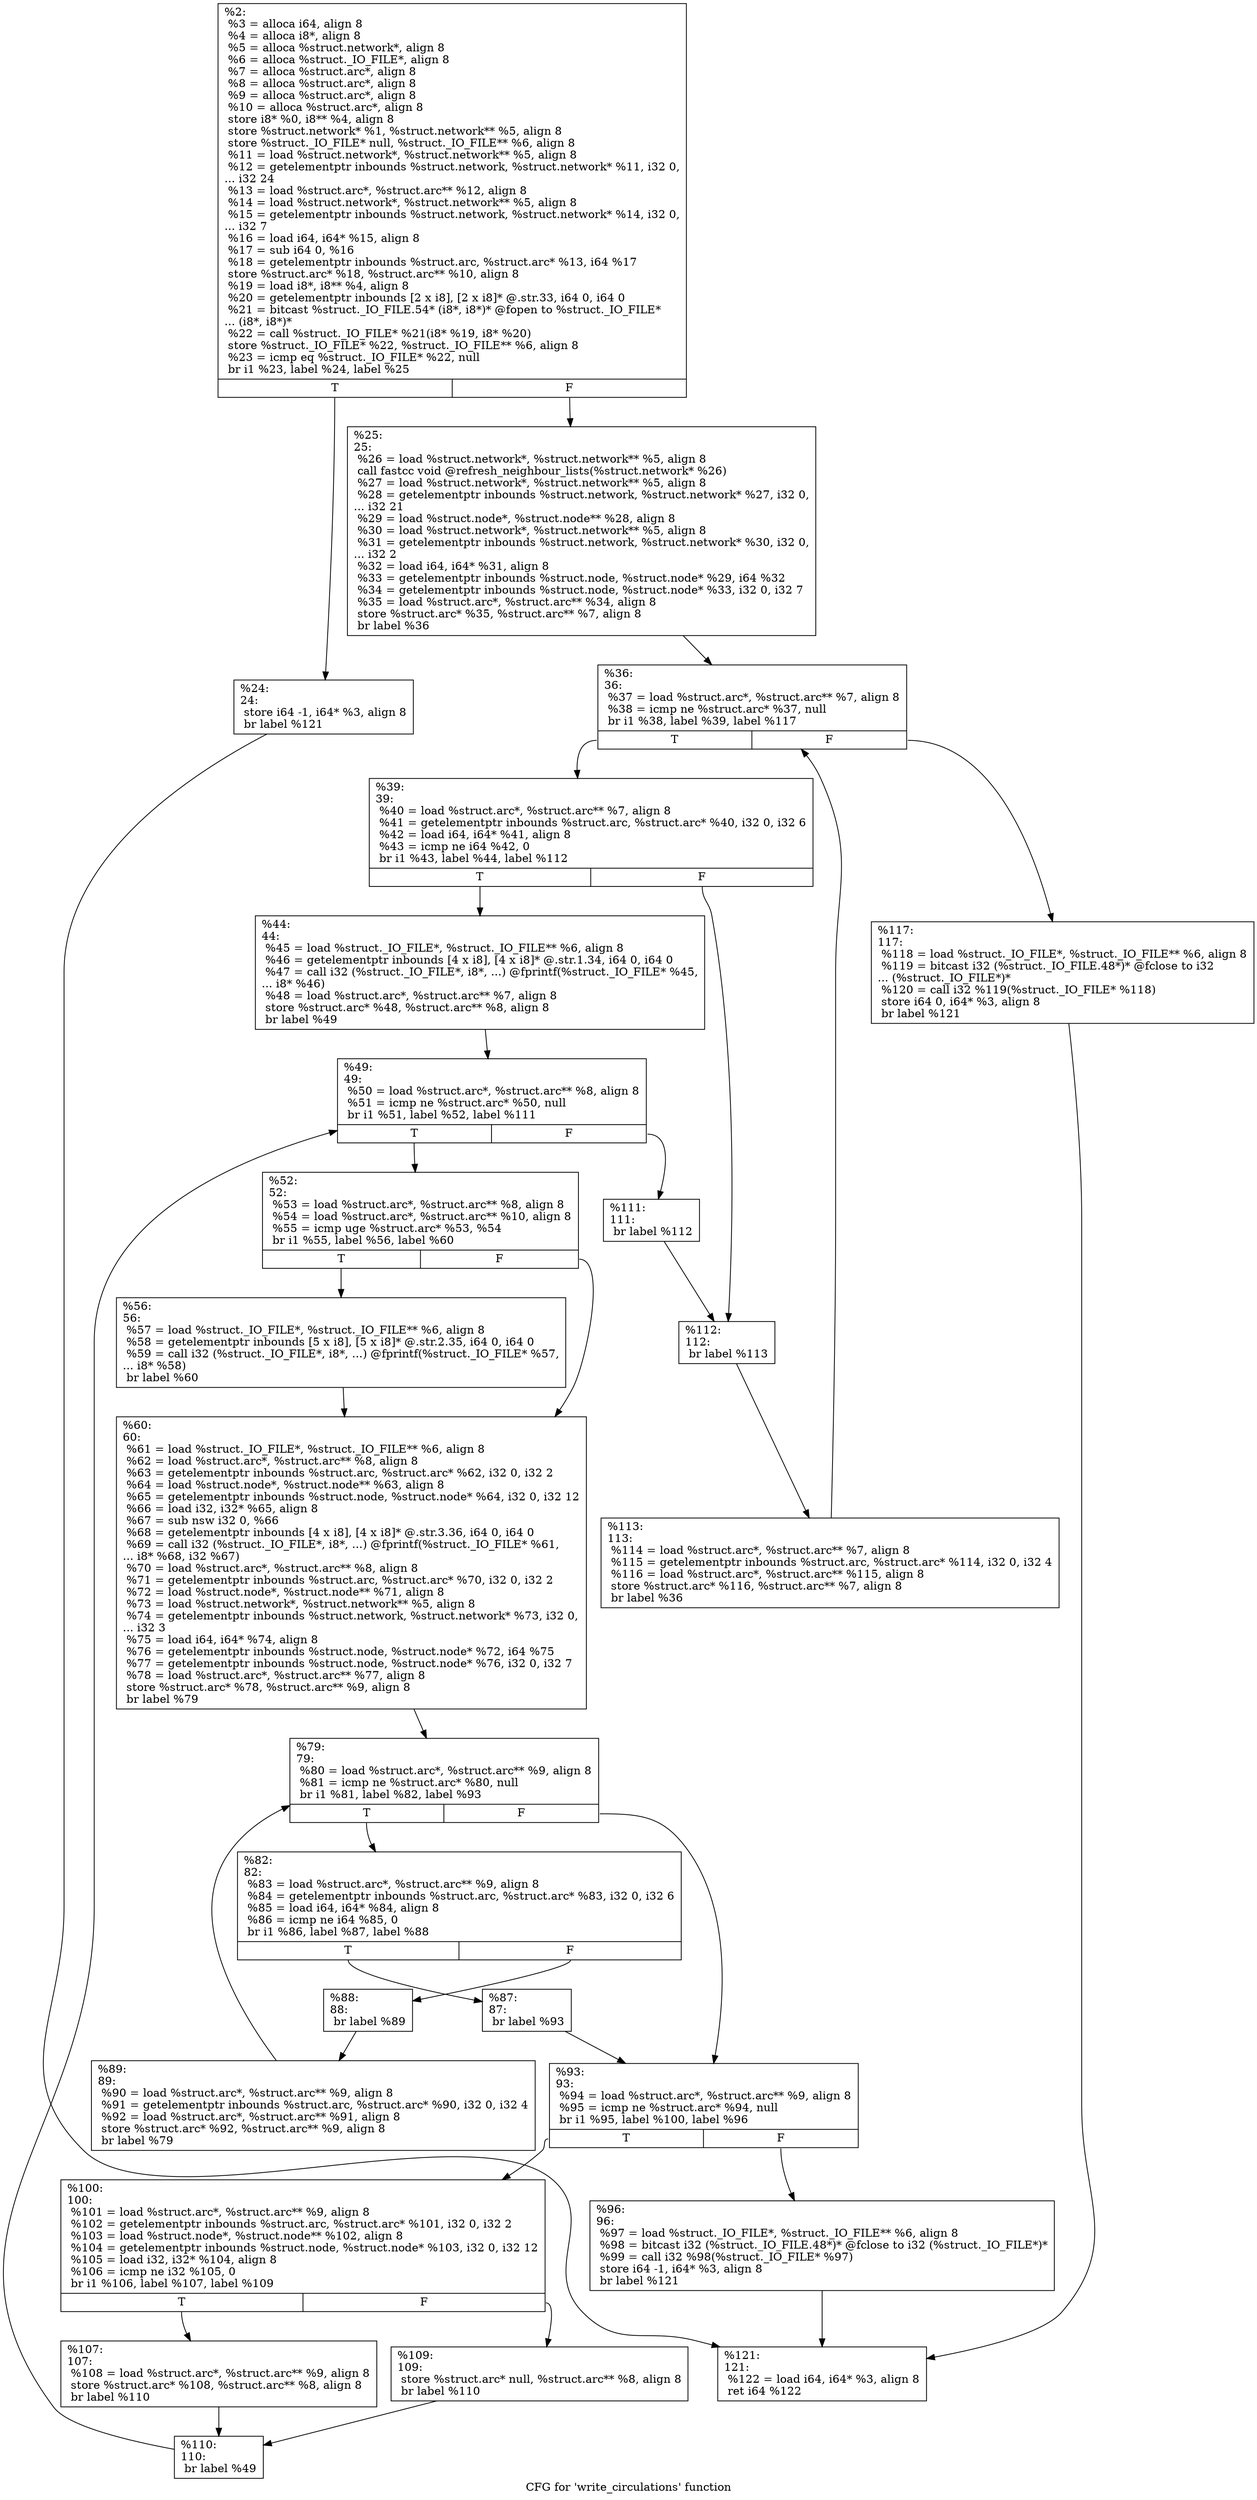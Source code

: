 digraph "CFG for 'write_circulations' function" {
	label="CFG for 'write_circulations' function";

	Node0x279c3c0 [shape=record,label="{%2:\l  %3 = alloca i64, align 8\l  %4 = alloca i8*, align 8\l  %5 = alloca %struct.network*, align 8\l  %6 = alloca %struct._IO_FILE*, align 8\l  %7 = alloca %struct.arc*, align 8\l  %8 = alloca %struct.arc*, align 8\l  %9 = alloca %struct.arc*, align 8\l  %10 = alloca %struct.arc*, align 8\l  store i8* %0, i8** %4, align 8\l  store %struct.network* %1, %struct.network** %5, align 8\l  store %struct._IO_FILE* null, %struct._IO_FILE** %6, align 8\l  %11 = load %struct.network*, %struct.network** %5, align 8\l  %12 = getelementptr inbounds %struct.network, %struct.network* %11, i32 0,\l... i32 24\l  %13 = load %struct.arc*, %struct.arc** %12, align 8\l  %14 = load %struct.network*, %struct.network** %5, align 8\l  %15 = getelementptr inbounds %struct.network, %struct.network* %14, i32 0,\l... i32 7\l  %16 = load i64, i64* %15, align 8\l  %17 = sub i64 0, %16\l  %18 = getelementptr inbounds %struct.arc, %struct.arc* %13, i64 %17\l  store %struct.arc* %18, %struct.arc** %10, align 8\l  %19 = load i8*, i8** %4, align 8\l  %20 = getelementptr inbounds [2 x i8], [2 x i8]* @.str.33, i64 0, i64 0\l  %21 = bitcast %struct._IO_FILE.54* (i8*, i8*)* @fopen to %struct._IO_FILE*\l... (i8*, i8*)*\l  %22 = call %struct._IO_FILE* %21(i8* %19, i8* %20)\l  store %struct._IO_FILE* %22, %struct._IO_FILE** %6, align 8\l  %23 = icmp eq %struct._IO_FILE* %22, null\l  br i1 %23, label %24, label %25\l|{<s0>T|<s1>F}}"];
	Node0x279c3c0:s0 -> Node0x27a0420;
	Node0x279c3c0:s1 -> Node0x27a0470;
	Node0x27a0420 [shape=record,label="{%24:\l24:                                               \l  store i64 -1, i64* %3, align 8\l  br label %121\l}"];
	Node0x27a0420 -> Node0x27a0ba0;
	Node0x27a0470 [shape=record,label="{%25:\l25:                                               \l  %26 = load %struct.network*, %struct.network** %5, align 8\l  call fastcc void @refresh_neighbour_lists(%struct.network* %26)\l  %27 = load %struct.network*, %struct.network** %5, align 8\l  %28 = getelementptr inbounds %struct.network, %struct.network* %27, i32 0,\l... i32 21\l  %29 = load %struct.node*, %struct.node** %28, align 8\l  %30 = load %struct.network*, %struct.network** %5, align 8\l  %31 = getelementptr inbounds %struct.network, %struct.network* %30, i32 0,\l... i32 2\l  %32 = load i64, i64* %31, align 8\l  %33 = getelementptr inbounds %struct.node, %struct.node* %29, i64 %32\l  %34 = getelementptr inbounds %struct.node, %struct.node* %33, i32 0, i32 7\l  %35 = load %struct.arc*, %struct.arc** %34, align 8\l  store %struct.arc* %35, %struct.arc** %7, align 8\l  br label %36\l}"];
	Node0x27a0470 -> Node0x27a04c0;
	Node0x27a04c0 [shape=record,label="{%36:\l36:                                               \l  %37 = load %struct.arc*, %struct.arc** %7, align 8\l  %38 = icmp ne %struct.arc* %37, null\l  br i1 %38, label %39, label %117\l|{<s0>T|<s1>F}}"];
	Node0x27a04c0:s0 -> Node0x27a0510;
	Node0x27a04c0:s1 -> Node0x27a0b50;
	Node0x27a0510 [shape=record,label="{%39:\l39:                                               \l  %40 = load %struct.arc*, %struct.arc** %7, align 8\l  %41 = getelementptr inbounds %struct.arc, %struct.arc* %40, i32 0, i32 6\l  %42 = load i64, i64* %41, align 8\l  %43 = icmp ne i64 %42, 0\l  br i1 %43, label %44, label %112\l|{<s0>T|<s1>F}}"];
	Node0x27a0510:s0 -> Node0x27a0560;
	Node0x27a0510:s1 -> Node0x27a0ab0;
	Node0x27a0560 [shape=record,label="{%44:\l44:                                               \l  %45 = load %struct._IO_FILE*, %struct._IO_FILE** %6, align 8\l  %46 = getelementptr inbounds [4 x i8], [4 x i8]* @.str.1.34, i64 0, i64 0\l  %47 = call i32 (%struct._IO_FILE*, i8*, ...) @fprintf(%struct._IO_FILE* %45,\l... i8* %46)\l  %48 = load %struct.arc*, %struct.arc** %7, align 8\l  store %struct.arc* %48, %struct.arc** %8, align 8\l  br label %49\l}"];
	Node0x27a0560 -> Node0x27a05b0;
	Node0x27a05b0 [shape=record,label="{%49:\l49:                                               \l  %50 = load %struct.arc*, %struct.arc** %8, align 8\l  %51 = icmp ne %struct.arc* %50, null\l  br i1 %51, label %52, label %111\l|{<s0>T|<s1>F}}"];
	Node0x27a05b0:s0 -> Node0x27a0600;
	Node0x27a05b0:s1 -> Node0x27a0a60;
	Node0x27a0600 [shape=record,label="{%52:\l52:                                               \l  %53 = load %struct.arc*, %struct.arc** %8, align 8\l  %54 = load %struct.arc*, %struct.arc** %10, align 8\l  %55 = icmp uge %struct.arc* %53, %54\l  br i1 %55, label %56, label %60\l|{<s0>T|<s1>F}}"];
	Node0x27a0600:s0 -> Node0x27a0650;
	Node0x27a0600:s1 -> Node0x27a06a0;
	Node0x27a0650 [shape=record,label="{%56:\l56:                                               \l  %57 = load %struct._IO_FILE*, %struct._IO_FILE** %6, align 8\l  %58 = getelementptr inbounds [5 x i8], [5 x i8]* @.str.2.35, i64 0, i64 0\l  %59 = call i32 (%struct._IO_FILE*, i8*, ...) @fprintf(%struct._IO_FILE* %57,\l... i8* %58)\l  br label %60\l}"];
	Node0x27a0650 -> Node0x27a06a0;
	Node0x27a06a0 [shape=record,label="{%60:\l60:                                               \l  %61 = load %struct._IO_FILE*, %struct._IO_FILE** %6, align 8\l  %62 = load %struct.arc*, %struct.arc** %8, align 8\l  %63 = getelementptr inbounds %struct.arc, %struct.arc* %62, i32 0, i32 2\l  %64 = load %struct.node*, %struct.node** %63, align 8\l  %65 = getelementptr inbounds %struct.node, %struct.node* %64, i32 0, i32 12\l  %66 = load i32, i32* %65, align 8\l  %67 = sub nsw i32 0, %66\l  %68 = getelementptr inbounds [4 x i8], [4 x i8]* @.str.3.36, i64 0, i64 0\l  %69 = call i32 (%struct._IO_FILE*, i8*, ...) @fprintf(%struct._IO_FILE* %61,\l... i8* %68, i32 %67)\l  %70 = load %struct.arc*, %struct.arc** %8, align 8\l  %71 = getelementptr inbounds %struct.arc, %struct.arc* %70, i32 0, i32 2\l  %72 = load %struct.node*, %struct.node** %71, align 8\l  %73 = load %struct.network*, %struct.network** %5, align 8\l  %74 = getelementptr inbounds %struct.network, %struct.network* %73, i32 0,\l... i32 3\l  %75 = load i64, i64* %74, align 8\l  %76 = getelementptr inbounds %struct.node, %struct.node* %72, i64 %75\l  %77 = getelementptr inbounds %struct.node, %struct.node* %76, i32 0, i32 7\l  %78 = load %struct.arc*, %struct.arc** %77, align 8\l  store %struct.arc* %78, %struct.arc** %9, align 8\l  br label %79\l}"];
	Node0x27a06a0 -> Node0x27a06f0;
	Node0x27a06f0 [shape=record,label="{%79:\l79:                                               \l  %80 = load %struct.arc*, %struct.arc** %9, align 8\l  %81 = icmp ne %struct.arc* %80, null\l  br i1 %81, label %82, label %93\l|{<s0>T|<s1>F}}"];
	Node0x27a06f0:s0 -> Node0x27a0740;
	Node0x27a06f0:s1 -> Node0x27a0880;
	Node0x27a0740 [shape=record,label="{%82:\l82:                                               \l  %83 = load %struct.arc*, %struct.arc** %9, align 8\l  %84 = getelementptr inbounds %struct.arc, %struct.arc* %83, i32 0, i32 6\l  %85 = load i64, i64* %84, align 8\l  %86 = icmp ne i64 %85, 0\l  br i1 %86, label %87, label %88\l|{<s0>T|<s1>F}}"];
	Node0x27a0740:s0 -> Node0x27a0790;
	Node0x27a0740:s1 -> Node0x27a07e0;
	Node0x27a0790 [shape=record,label="{%87:\l87:                                               \l  br label %93\l}"];
	Node0x27a0790 -> Node0x27a0880;
	Node0x27a07e0 [shape=record,label="{%88:\l88:                                               \l  br label %89\l}"];
	Node0x27a07e0 -> Node0x27a0830;
	Node0x27a0830 [shape=record,label="{%89:\l89:                                               \l  %90 = load %struct.arc*, %struct.arc** %9, align 8\l  %91 = getelementptr inbounds %struct.arc, %struct.arc* %90, i32 0, i32 4\l  %92 = load %struct.arc*, %struct.arc** %91, align 8\l  store %struct.arc* %92, %struct.arc** %9, align 8\l  br label %79\l}"];
	Node0x27a0830 -> Node0x27a06f0;
	Node0x27a0880 [shape=record,label="{%93:\l93:                                               \l  %94 = load %struct.arc*, %struct.arc** %9, align 8\l  %95 = icmp ne %struct.arc* %94, null\l  br i1 %95, label %100, label %96\l|{<s0>T|<s1>F}}"];
	Node0x27a0880:s0 -> Node0x27a0920;
	Node0x27a0880:s1 -> Node0x27a08d0;
	Node0x27a08d0 [shape=record,label="{%96:\l96:                                               \l  %97 = load %struct._IO_FILE*, %struct._IO_FILE** %6, align 8\l  %98 = bitcast i32 (%struct._IO_FILE.48*)* @fclose to i32 (%struct._IO_FILE*)*\l  %99 = call i32 %98(%struct._IO_FILE* %97)\l  store i64 -1, i64* %3, align 8\l  br label %121\l}"];
	Node0x27a08d0 -> Node0x27a0ba0;
	Node0x27a0920 [shape=record,label="{%100:\l100:                                              \l  %101 = load %struct.arc*, %struct.arc** %9, align 8\l  %102 = getelementptr inbounds %struct.arc, %struct.arc* %101, i32 0, i32 2\l  %103 = load %struct.node*, %struct.node** %102, align 8\l  %104 = getelementptr inbounds %struct.node, %struct.node* %103, i32 0, i32 12\l  %105 = load i32, i32* %104, align 8\l  %106 = icmp ne i32 %105, 0\l  br i1 %106, label %107, label %109\l|{<s0>T|<s1>F}}"];
	Node0x27a0920:s0 -> Node0x27a0970;
	Node0x27a0920:s1 -> Node0x27a09c0;
	Node0x27a0970 [shape=record,label="{%107:\l107:                                              \l  %108 = load %struct.arc*, %struct.arc** %9, align 8\l  store %struct.arc* %108, %struct.arc** %8, align 8\l  br label %110\l}"];
	Node0x27a0970 -> Node0x27a0a10;
	Node0x27a09c0 [shape=record,label="{%109:\l109:                                              \l  store %struct.arc* null, %struct.arc** %8, align 8\l  br label %110\l}"];
	Node0x27a09c0 -> Node0x27a0a10;
	Node0x27a0a10 [shape=record,label="{%110:\l110:                                              \l  br label %49\l}"];
	Node0x27a0a10 -> Node0x27a05b0;
	Node0x27a0a60 [shape=record,label="{%111:\l111:                                              \l  br label %112\l}"];
	Node0x27a0a60 -> Node0x27a0ab0;
	Node0x27a0ab0 [shape=record,label="{%112:\l112:                                              \l  br label %113\l}"];
	Node0x27a0ab0 -> Node0x27a0b00;
	Node0x27a0b00 [shape=record,label="{%113:\l113:                                              \l  %114 = load %struct.arc*, %struct.arc** %7, align 8\l  %115 = getelementptr inbounds %struct.arc, %struct.arc* %114, i32 0, i32 4\l  %116 = load %struct.arc*, %struct.arc** %115, align 8\l  store %struct.arc* %116, %struct.arc** %7, align 8\l  br label %36\l}"];
	Node0x27a0b00 -> Node0x27a04c0;
	Node0x27a0b50 [shape=record,label="{%117:\l117:                                              \l  %118 = load %struct._IO_FILE*, %struct._IO_FILE** %6, align 8\l  %119 = bitcast i32 (%struct._IO_FILE.48*)* @fclose to i32\l... (%struct._IO_FILE*)*\l  %120 = call i32 %119(%struct._IO_FILE* %118)\l  store i64 0, i64* %3, align 8\l  br label %121\l}"];
	Node0x27a0b50 -> Node0x27a0ba0;
	Node0x27a0ba0 [shape=record,label="{%121:\l121:                                              \l  %122 = load i64, i64* %3, align 8\l  ret i64 %122\l}"];
}
